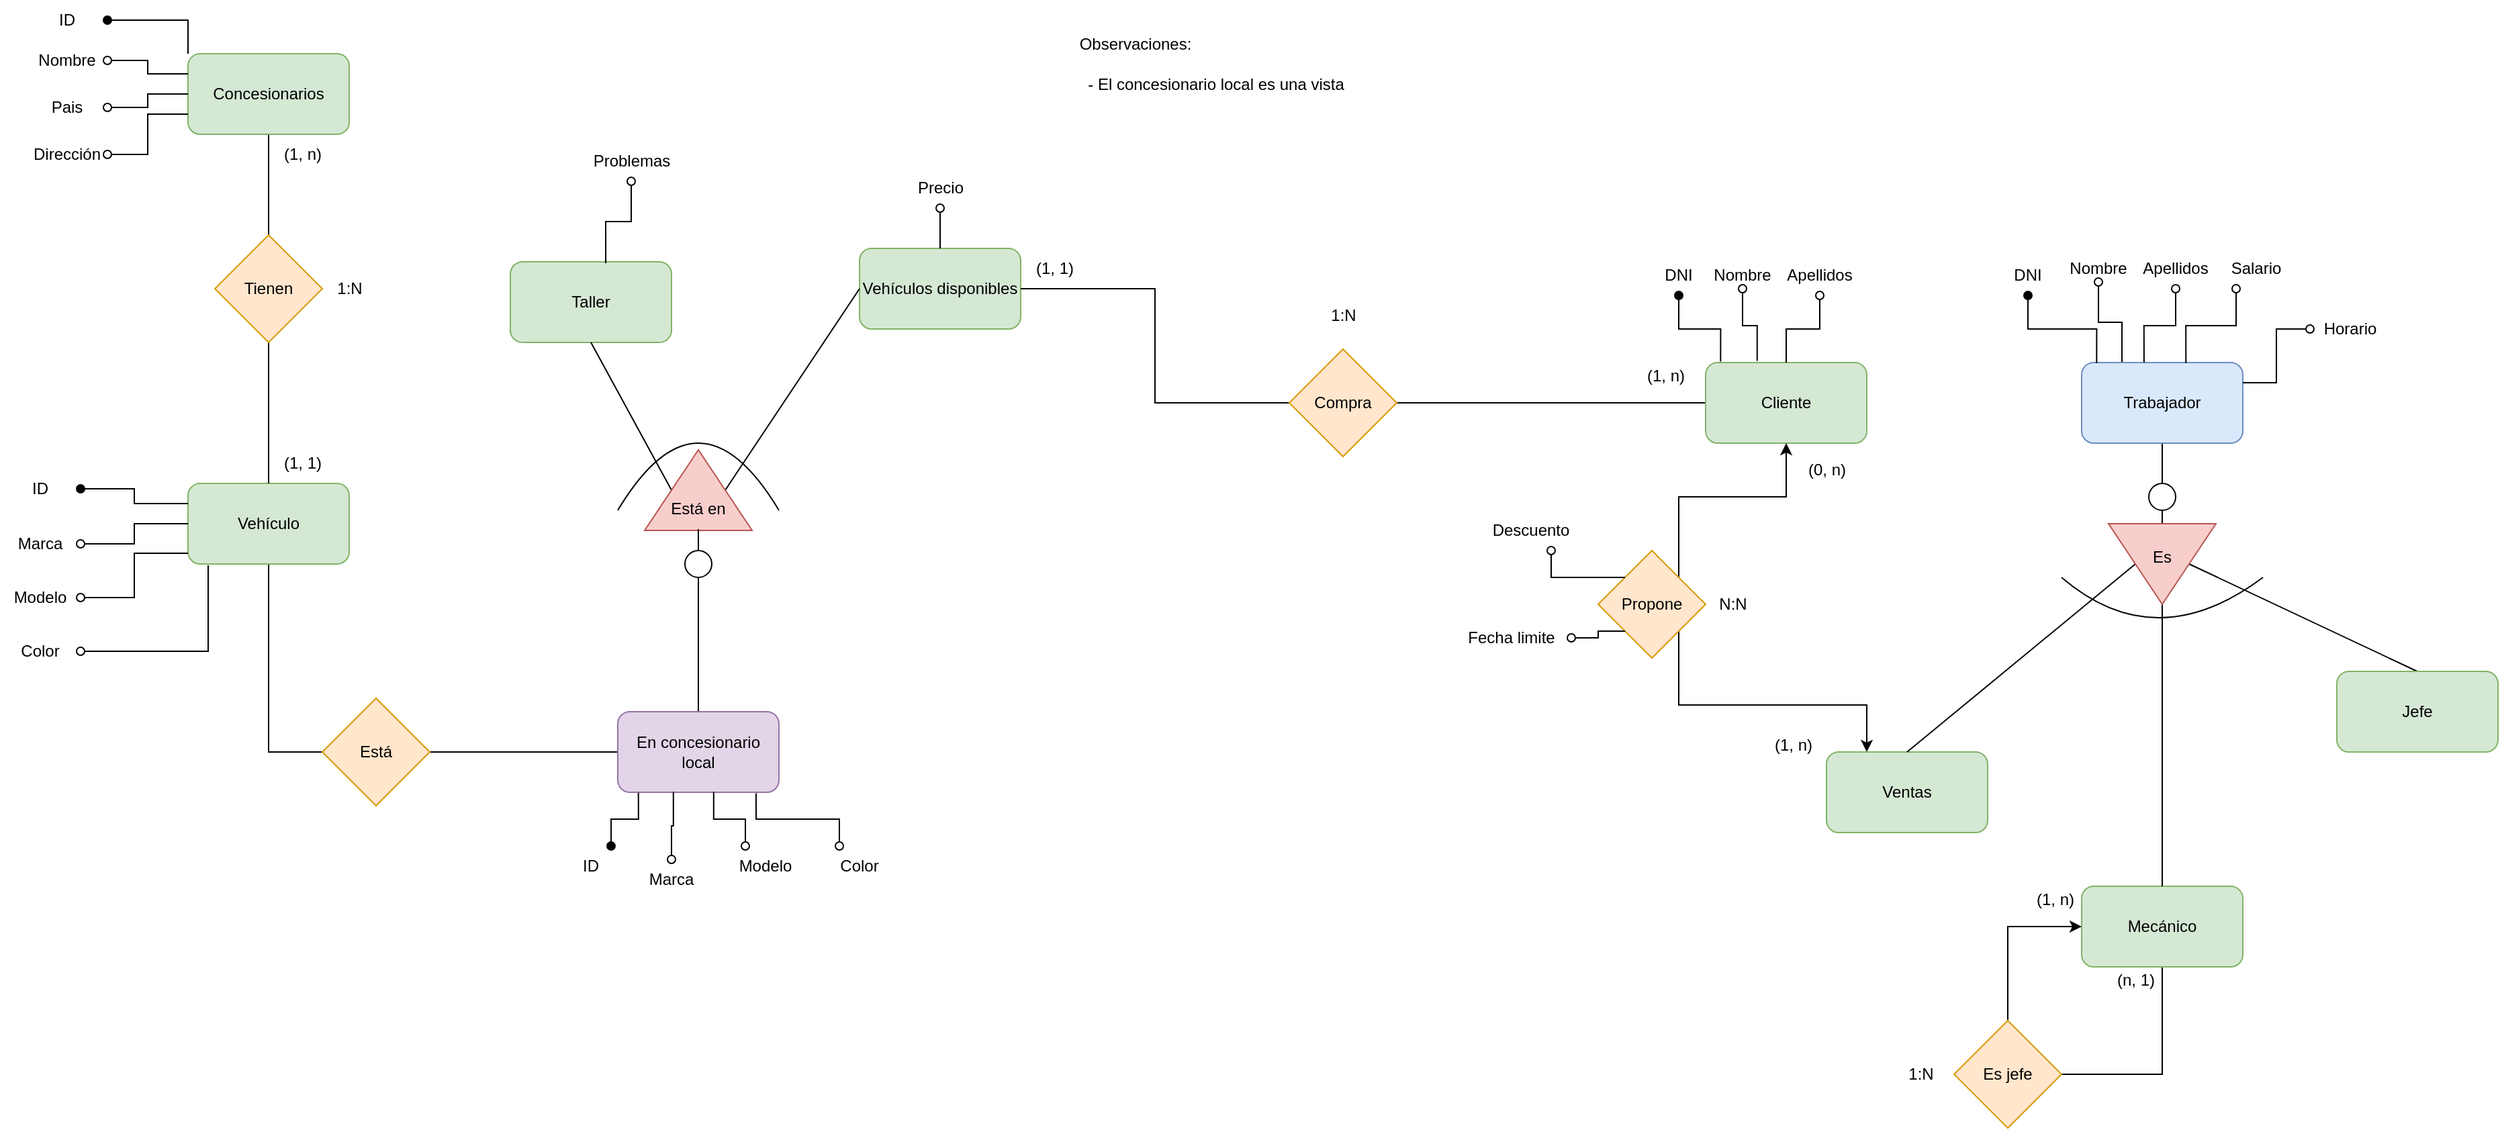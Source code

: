 <mxfile version="20.3.0" type="device"><diagram id="hLnak6ZwwOgkGRdoPoy_" name="Página-1"><mxGraphModel dx="2591" dy="865" grid="1" gridSize="10" guides="1" tooltips="1" connect="1" arrows="1" fold="1" page="1" pageScale="1" pageWidth="1169" pageHeight="827" math="0" shadow="0"><root><mxCell id="0"/><mxCell id="1" parent="0"/><mxCell id="U8GsvQvOxIr7lHY46ARd-21" style="edgeStyle=orthogonalEdgeStyle;rounded=0;orthogonalLoop=1;jettySize=auto;html=1;exitX=0.5;exitY=1;exitDx=0;exitDy=0;entryX=0;entryY=0.5;entryDx=0;entryDy=0;endArrow=none;endFill=0;" parent="1" source="rO-XqrXfBvrTiW6oHfmf-1" target="U8GsvQvOxIr7lHY46ARd-8" edge="1"><mxGeometry relative="1" as="geometry"><mxPoint x="-65" y="530" as="targetPoint"/></mxGeometry></mxCell><mxCell id="rO-XqrXfBvrTiW6oHfmf-1" value="Vehículo" style="rounded=1;whiteSpace=wrap;html=1;fillColor=#d5e8d4;strokeColor=#82b366;" parent="1" vertex="1"><mxGeometry x="-510" y="410" width="120" height="60" as="geometry"/></mxCell><mxCell id="PfVCDckc3Qzpiafmmgz--29" style="edgeStyle=orthogonalEdgeStyle;rounded=0;orthogonalLoop=1;jettySize=auto;html=1;entryX=0.5;entryY=0;entryDx=0;entryDy=0;endArrow=none;endFill=0;endSize=6;exitX=0.5;exitY=1;exitDx=0;exitDy=0;" parent="1" source="z1gUvMTUJtTu_qmkSqKE-81" target="z1gUvMTUJtTu_qmkSqKE-70" edge="1"><mxGeometry relative="1" as="geometry"><mxPoint x="-130" y="480" as="sourcePoint"/></mxGeometry></mxCell><mxCell id="rO-XqrXfBvrTiW6oHfmf-3" value="Taller" style="rounded=1;whiteSpace=wrap;html=1;fillColor=#d5e8d4;strokeColor=#82b366;" parent="1" vertex="1"><mxGeometry x="-270" y="245" width="120" height="60" as="geometry"/></mxCell><mxCell id="PfVCDckc3Qzpiafmmgz--27" style="edgeStyle=none;rounded=0;orthogonalLoop=1;jettySize=auto;html=1;exitX=0;exitY=0.5;exitDx=0;exitDy=0;entryX=1;entryY=0.5;entryDx=0;entryDy=0;endArrow=none;endFill=0;endSize=6;" parent="1" source="rO-XqrXfBvrTiW6oHfmf-4" target="PfVCDckc3Qzpiafmmgz--26" edge="1"><mxGeometry relative="1" as="geometry"/></mxCell><mxCell id="rO-XqrXfBvrTiW6oHfmf-4" value="Cliente" style="rounded=1;whiteSpace=wrap;html=1;fillColor=#d5e8d4;strokeColor=#82b366;" parent="1" vertex="1"><mxGeometry x="620" y="320" width="120" height="60" as="geometry"/></mxCell><mxCell id="z1gUvMTUJtTu_qmkSqKE-25" style="edgeStyle=orthogonalEdgeStyle;rounded=0;orthogonalLoop=1;jettySize=auto;html=1;exitX=0.25;exitY=0;exitDx=0;exitDy=0;entryX=1;entryY=1;entryDx=0;entryDy=0;startArrow=classic;startFill=1;endArrow=none;endFill=0;" parent="1" source="rO-XqrXfBvrTiW6oHfmf-6" target="z1gUvMTUJtTu_qmkSqKE-24" edge="1"><mxGeometry relative="1" as="geometry"/></mxCell><mxCell id="rO-XqrXfBvrTiW6oHfmf-6" value="Ventas" style="rounded=1;whiteSpace=wrap;html=1;fillColor=#d5e8d4;strokeColor=#82b366;" parent="1" vertex="1"><mxGeometry x="710" y="610" width="120" height="60" as="geometry"/></mxCell><mxCell id="U8GsvQvOxIr7lHY46ARd-4" style="edgeStyle=orthogonalEdgeStyle;rounded=0;orthogonalLoop=1;jettySize=auto;html=1;exitX=0.5;exitY=1;exitDx=0;exitDy=0;entryX=1;entryY=0.5;entryDx=0;entryDy=0;endArrow=none;endFill=0;" parent="1" source="rO-XqrXfBvrTiW6oHfmf-7" target="U8GsvQvOxIr7lHY46ARd-3" edge="1"><mxGeometry relative="1" as="geometry"/></mxCell><mxCell id="rO-XqrXfBvrTiW6oHfmf-7" value="Mecánico" style="rounded=1;whiteSpace=wrap;html=1;fillColor=#d5e8d4;strokeColor=#82b366;" parent="1" vertex="1"><mxGeometry x="900" y="710" width="120" height="60" as="geometry"/></mxCell><mxCell id="PfVCDckc3Qzpiafmmgz--10" style="edgeStyle=none;rounded=0;orthogonalLoop=1;jettySize=auto;html=1;exitX=0.5;exitY=1;exitDx=0;exitDy=0;entryX=0.5;entryY=0;entryDx=0;entryDy=0;endArrow=none;endFill=0;endSize=6;" parent="1" source="PfVCDckc3Qzpiafmmgz--1" target="PfVCDckc3Qzpiafmmgz--9" edge="1"><mxGeometry relative="1" as="geometry"/></mxCell><mxCell id="z1gUvMTUJtTu_qmkSqKE-5" style="edgeStyle=orthogonalEdgeStyle;rounded=0;orthogonalLoop=1;jettySize=auto;html=1;exitX=0.25;exitY=0;exitDx=0;exitDy=0;endArrow=oval;endFill=0;entryX=0.5;entryY=1;entryDx=0;entryDy=0;" parent="1" source="PfVCDckc3Qzpiafmmgz--1" target="z1gUvMTUJtTu_qmkSqKE-6" edge="1"><mxGeometry relative="1" as="geometry"><mxPoint x="910" y="260" as="targetPoint"/></mxGeometry></mxCell><mxCell id="PfVCDckc3Qzpiafmmgz--1" value="Trabajador" style="rounded=1;whiteSpace=wrap;html=1;fillColor=#dae8fc;strokeColor=#6c8ebf;" parent="1" vertex="1"><mxGeometry x="900" y="320" width="120" height="60" as="geometry"/></mxCell><mxCell id="PfVCDckc3Qzpiafmmgz--12" style="edgeStyle=none;rounded=0;orthogonalLoop=1;jettySize=auto;html=1;exitX=1;exitY=0.5;exitDx=0;exitDy=0;entryX=0.5;entryY=0;entryDx=0;entryDy=0;endArrow=none;endFill=0;endSize=6;" parent="1" source="PfVCDckc3Qzpiafmmgz--8" target="rO-XqrXfBvrTiW6oHfmf-7" edge="1"><mxGeometry relative="1" as="geometry"/></mxCell><mxCell id="PfVCDckc3Qzpiafmmgz--13" style="edgeStyle=none;rounded=0;orthogonalLoop=1;jettySize=auto;html=1;exitX=0.5;exitY=1;exitDx=0;exitDy=0;entryX=0.5;entryY=0;entryDx=0;entryDy=0;endArrow=none;endFill=0;endSize=6;" parent="1" source="PfVCDckc3Qzpiafmmgz--8" target="rO-XqrXfBvrTiW6oHfmf-6" edge="1"><mxGeometry relative="1" as="geometry"/></mxCell><mxCell id="PfVCDckc3Qzpiafmmgz--18" style="rounded=0;orthogonalLoop=1;jettySize=auto;html=1;exitX=0.5;exitY=0;exitDx=0;exitDy=0;entryX=0.5;entryY=0;entryDx=0;entryDy=0;endArrow=none;endFill=0;endSize=6;" parent="1" source="PfVCDckc3Qzpiafmmgz--8" target="PfVCDckc3Qzpiafmmgz--17" edge="1"><mxGeometry relative="1" as="geometry"/></mxCell><mxCell id="PfVCDckc3Qzpiafmmgz--11" style="edgeStyle=none;rounded=0;orthogonalLoop=1;jettySize=auto;html=1;exitX=0.5;exitY=1;exitDx=0;exitDy=0;entryX=0;entryY=0.5;entryDx=0;entryDy=0;endArrow=none;endFill=0;endSize=6;" parent="1" source="PfVCDckc3Qzpiafmmgz--9" target="PfVCDckc3Qzpiafmmgz--8" edge="1"><mxGeometry relative="1" as="geometry"/></mxCell><mxCell id="PfVCDckc3Qzpiafmmgz--9" value="" style="ellipse;whiteSpace=wrap;html=1;aspect=fixed;" parent="1" vertex="1"><mxGeometry x="950" y="410" width="20" height="20" as="geometry"/></mxCell><mxCell id="PfVCDckc3Qzpiafmmgz--16" value="" style="curved=1;endArrow=none;html=1;rounded=0;endSize=6;endFill=0;" parent="1" edge="1"><mxGeometry width="50" height="50" relative="1" as="geometry"><mxPoint x="885" y="480" as="sourcePoint"/><mxPoint x="1035" y="480" as="targetPoint"/><Array as="points"><mxPoint x="955" y="540"/></Array></mxGeometry></mxCell><mxCell id="PfVCDckc3Qzpiafmmgz--17" value="Jefe" style="rounded=1;whiteSpace=wrap;html=1;fillColor=#d5e8d4;strokeColor=#82b366;" parent="1" vertex="1"><mxGeometry x="1090" y="550" width="120" height="60" as="geometry"/></mxCell><mxCell id="PfVCDckc3Qzpiafmmgz--25" value="Vehículos disponibles" style="rounded=1;whiteSpace=wrap;html=1;fillColor=#d5e8d4;strokeColor=#82b366;" parent="1" vertex="1"><mxGeometry x="-10" y="235" width="120" height="60" as="geometry"/></mxCell><mxCell id="PfVCDckc3Qzpiafmmgz--28" style="edgeStyle=orthogonalEdgeStyle;rounded=0;orthogonalLoop=1;jettySize=auto;html=1;exitX=0;exitY=0.5;exitDx=0;exitDy=0;entryX=1;entryY=0.5;entryDx=0;entryDy=0;endArrow=none;endFill=0;endSize=6;" parent="1" source="PfVCDckc3Qzpiafmmgz--26" target="PfVCDckc3Qzpiafmmgz--25" edge="1"><mxGeometry relative="1" as="geometry"/></mxCell><mxCell id="PfVCDckc3Qzpiafmmgz--26" value="Compra" style="rhombus;whiteSpace=wrap;html=1;fillColor=#ffe6cc;strokeColor=#d79b00;" parent="1" vertex="1"><mxGeometry x="310" y="310" width="80" height="80" as="geometry"/></mxCell><mxCell id="PfVCDckc3Qzpiafmmgz--34" value="" style="group" parent="1" vertex="1" connectable="0"><mxGeometry x="920" y="440" width="80" height="60" as="geometry"/></mxCell><mxCell id="PfVCDckc3Qzpiafmmgz--37" style="edgeStyle=orthogonalEdgeStyle;rounded=0;orthogonalLoop=1;jettySize=auto;html=1;endArrow=none;endFill=0;endSize=6;entryX=0.5;entryY=0;entryDx=0;entryDy=0;exitX=0.5;exitY=1;exitDx=0;exitDy=0;" parent="1" source="PfVCDckc3Qzpiafmmgz--35" target="U8GsvQvOxIr7lHY46ARd-17" edge="1"><mxGeometry relative="1" as="geometry"><mxPoint x="-200" y="430" as="targetPoint"/></mxGeometry></mxCell><mxCell id="PfVCDckc3Qzpiafmmgz--35" value="Concesionarios" style="rounded=1;whiteSpace=wrap;html=1;fillColor=#d5e8d4;strokeColor=#82b366;" parent="1" vertex="1"><mxGeometry x="-510" y="90" width="120" height="60" as="geometry"/></mxCell><mxCell id="U8GsvQvOxIr7lHY46ARd-5" style="edgeStyle=orthogonalEdgeStyle;rounded=0;orthogonalLoop=1;jettySize=auto;html=1;exitX=0.5;exitY=0;exitDx=0;exitDy=0;entryX=0;entryY=0.5;entryDx=0;entryDy=0;endArrow=classic;endFill=1;startArrow=none;startFill=0;" parent="1" source="U8GsvQvOxIr7lHY46ARd-3" target="rO-XqrXfBvrTiW6oHfmf-7" edge="1"><mxGeometry relative="1" as="geometry"/></mxCell><mxCell id="U8GsvQvOxIr7lHY46ARd-3" value="Es jefe" style="rhombus;whiteSpace=wrap;html=1;fillColor=#ffe6cc;strokeColor=#d79b00;" parent="1" vertex="1"><mxGeometry x="805" y="810" width="80" height="80" as="geometry"/></mxCell><mxCell id="z1gUvMTUJtTu_qmkSqKE-71" style="edgeStyle=orthogonalEdgeStyle;rounded=0;orthogonalLoop=1;jettySize=auto;html=1;exitX=1;exitY=0.5;exitDx=0;exitDy=0;entryX=0;entryY=0.5;entryDx=0;entryDy=0;startArrow=none;startFill=0;endArrow=none;endFill=0;" parent="1" source="U8GsvQvOxIr7lHY46ARd-8" target="z1gUvMTUJtTu_qmkSqKE-70" edge="1"><mxGeometry relative="1" as="geometry"/></mxCell><mxCell id="U8GsvQvOxIr7lHY46ARd-8" value="Está" style="rhombus;whiteSpace=wrap;html=1;fillColor=#ffe6cc;strokeColor=#d79b00;" parent="1" vertex="1"><mxGeometry x="-410" y="570" width="80" height="80" as="geometry"/></mxCell><mxCell id="U8GsvQvOxIr7lHY46ARd-27" style="edgeStyle=none;rounded=0;orthogonalLoop=1;jettySize=auto;html=1;exitX=0.5;exitY=1;exitDx=0;exitDy=0;entryX=0.5;entryY=0;entryDx=0;entryDy=0;endArrow=none;endFill=0;" parent="1" source="U8GsvQvOxIr7lHY46ARd-17" target="rO-XqrXfBvrTiW6oHfmf-1" edge="1"><mxGeometry relative="1" as="geometry"/></mxCell><mxCell id="U8GsvQvOxIr7lHY46ARd-17" value="Tienen" style="rhombus;whiteSpace=wrap;html=1;fillColor=#ffe6cc;strokeColor=#d79b00;" parent="1" vertex="1"><mxGeometry x="-490" y="225" width="80" height="80" as="geometry"/></mxCell><mxCell id="U8GsvQvOxIr7lHY46ARd-23" style="rounded=0;orthogonalLoop=1;jettySize=auto;html=1;exitX=0.5;exitY=0;exitDx=0;exitDy=0;entryX=0.5;entryY=1;entryDx=0;entryDy=0;endArrow=none;endFill=0;" parent="1" source="z1gUvMTUJtTu_qmkSqKE-78" target="rO-XqrXfBvrTiW6oHfmf-3" edge="1"><mxGeometry relative="1" as="geometry"><mxPoint x="-190" y="400" as="sourcePoint"/></mxGeometry></mxCell><mxCell id="z1gUvMTUJtTu_qmkSqKE-75" style="rounded=0;orthogonalLoop=1;jettySize=auto;html=1;entryX=0;entryY=0.5;entryDx=0;entryDy=0;startArrow=none;startFill=0;endArrow=none;endFill=0;exitX=0.5;exitY=1;exitDx=0;exitDy=0;" parent="1" source="z1gUvMTUJtTu_qmkSqKE-78" target="PfVCDckc3Qzpiafmmgz--25" edge="1"><mxGeometry relative="1" as="geometry"><mxPoint y="340" as="sourcePoint"/></mxGeometry></mxCell><mxCell id="z1gUvMTUJtTu_qmkSqKE-1" value="" style="group" parent="1" vertex="1" connectable="0"><mxGeometry x="920" y="440" width="80" height="60" as="geometry"/></mxCell><mxCell id="z1gUvMTUJtTu_qmkSqKE-2" value="" style="group" parent="z1gUvMTUJtTu_qmkSqKE-1" vertex="1" connectable="0"><mxGeometry y="-3.553e-15" width="80" height="60" as="geometry"/></mxCell><mxCell id="PfVCDckc3Qzpiafmmgz--8" value="" style="triangle;whiteSpace=wrap;html=1;rotation=90;fillColor=#f8cecc;strokeColor=#b85450;" parent="z1gUvMTUJtTu_qmkSqKE-2" vertex="1"><mxGeometry x="10" y="-10.0" width="60" height="80" as="geometry"/></mxCell><mxCell id="PfVCDckc3Qzpiafmmgz--33" value="Es" style="text;html=1;strokeColor=none;fillColor=none;align=center;verticalAlign=middle;whiteSpace=wrap;rounded=0;container=0;" parent="z1gUvMTUJtTu_qmkSqKE-2" vertex="1" collapsed="1"><mxGeometry x="15" y="10.0" width="50" height="30" as="geometry"><mxRectangle x="10" y="10" width="60" height="30" as="alternateBounds"/></mxGeometry></mxCell><mxCell id="z1gUvMTUJtTu_qmkSqKE-6" value="Nombre" style="text;html=1;strokeColor=none;fillColor=none;align=center;verticalAlign=middle;whiteSpace=wrap;rounded=0;" parent="1" vertex="1"><mxGeometry x="885" y="240" width="55" height="20" as="geometry"/></mxCell><mxCell id="z1gUvMTUJtTu_qmkSqKE-12" style="edgeStyle=orthogonalEdgeStyle;rounded=0;orthogonalLoop=1;jettySize=auto;html=1;exitX=0.5;exitY=1;exitDx=0;exitDy=0;entryX=0.387;entryY=-0.002;entryDx=0;entryDy=0;entryPerimeter=0;startArrow=oval;startFill=0;endArrow=none;endFill=0;" parent="1" source="z1gUvMTUJtTu_qmkSqKE-8" target="PfVCDckc3Qzpiafmmgz--1" edge="1"><mxGeometry relative="1" as="geometry"/></mxCell><mxCell id="z1gUvMTUJtTu_qmkSqKE-8" value="Apellidos" style="text;html=1;strokeColor=none;fillColor=none;align=center;verticalAlign=middle;whiteSpace=wrap;rounded=0;" parent="1" vertex="1"><mxGeometry x="940" y="235" width="60" height="30" as="geometry"/></mxCell><mxCell id="z1gUvMTUJtTu_qmkSqKE-11" style="edgeStyle=orthogonalEdgeStyle;rounded=0;orthogonalLoop=1;jettySize=auto;html=1;exitX=0.5;exitY=1;exitDx=0;exitDy=0;entryX=0.093;entryY=0.006;entryDx=0;entryDy=0;endArrow=none;endFill=0;startArrow=oval;startFill=1;entryPerimeter=0;" parent="1" source="z1gUvMTUJtTu_qmkSqKE-10" target="PfVCDckc3Qzpiafmmgz--1" edge="1"><mxGeometry relative="1" as="geometry"/></mxCell><mxCell id="z1gUvMTUJtTu_qmkSqKE-10" value="DNI" style="text;html=1;strokeColor=none;fillColor=none;align=center;verticalAlign=middle;whiteSpace=wrap;rounded=0;" parent="1" vertex="1"><mxGeometry x="830" y="240" width="60" height="30" as="geometry"/></mxCell><mxCell id="z1gUvMTUJtTu_qmkSqKE-14" style="edgeStyle=orthogonalEdgeStyle;rounded=0;orthogonalLoop=1;jettySize=auto;html=1;exitX=0.25;exitY=1;exitDx=0;exitDy=0;entryX=0.647;entryY=0.007;entryDx=0;entryDy=0;entryPerimeter=0;startArrow=oval;startFill=0;endArrow=none;endFill=0;" parent="1" source="z1gUvMTUJtTu_qmkSqKE-13" target="PfVCDckc3Qzpiafmmgz--1" edge="1"><mxGeometry relative="1" as="geometry"/></mxCell><mxCell id="z1gUvMTUJtTu_qmkSqKE-13" value="Salario" style="text;html=1;strokeColor=none;fillColor=none;align=center;verticalAlign=middle;whiteSpace=wrap;rounded=0;" parent="1" vertex="1"><mxGeometry x="1000" y="235" width="60" height="30" as="geometry"/></mxCell><mxCell id="z1gUvMTUJtTu_qmkSqKE-16" style="edgeStyle=orthogonalEdgeStyle;rounded=0;orthogonalLoop=1;jettySize=auto;html=1;exitX=0;exitY=0.5;exitDx=0;exitDy=0;entryX=1;entryY=0.25;entryDx=0;entryDy=0;startArrow=oval;startFill=0;endArrow=none;endFill=0;" parent="1" source="z1gUvMTUJtTu_qmkSqKE-15" target="PfVCDckc3Qzpiafmmgz--1" edge="1"><mxGeometry relative="1" as="geometry"/></mxCell><mxCell id="z1gUvMTUJtTu_qmkSqKE-15" value="Horario" style="text;html=1;strokeColor=none;fillColor=none;align=center;verticalAlign=middle;whiteSpace=wrap;rounded=0;" parent="1" vertex="1"><mxGeometry x="1070" y="280" width="60" height="30" as="geometry"/></mxCell><mxCell id="z1gUvMTUJtTu_qmkSqKE-18" style="edgeStyle=orthogonalEdgeStyle;rounded=0;orthogonalLoop=1;jettySize=auto;html=1;exitX=0.5;exitY=1;exitDx=0;exitDy=0;entryX=0.093;entryY=-0.013;entryDx=0;entryDy=0;entryPerimeter=0;startArrow=oval;startFill=1;endArrow=none;endFill=0;" parent="1" source="z1gUvMTUJtTu_qmkSqKE-17" target="rO-XqrXfBvrTiW6oHfmf-4" edge="1"><mxGeometry relative="1" as="geometry"/></mxCell><mxCell id="z1gUvMTUJtTu_qmkSqKE-17" value="DNI" style="text;html=1;strokeColor=none;fillColor=none;align=center;verticalAlign=middle;whiteSpace=wrap;rounded=0;" parent="1" vertex="1"><mxGeometry x="570" y="240" width="60" height="30" as="geometry"/></mxCell><mxCell id="z1gUvMTUJtTu_qmkSqKE-21" style="edgeStyle=orthogonalEdgeStyle;rounded=0;orthogonalLoop=1;jettySize=auto;html=1;exitX=0.5;exitY=1;exitDx=0;exitDy=0;entryX=0.32;entryY=-0.02;entryDx=0;entryDy=0;entryPerimeter=0;startArrow=oval;startFill=0;endArrow=none;endFill=0;" parent="1" source="z1gUvMTUJtTu_qmkSqKE-19" target="rO-XqrXfBvrTiW6oHfmf-4" edge="1"><mxGeometry relative="1" as="geometry"/></mxCell><mxCell id="z1gUvMTUJtTu_qmkSqKE-19" value="Nombre" style="text;html=1;strokeColor=none;fillColor=none;align=center;verticalAlign=middle;whiteSpace=wrap;rounded=0;" parent="1" vertex="1"><mxGeometry x="620" y="245" width="55" height="20" as="geometry"/></mxCell><mxCell id="z1gUvMTUJtTu_qmkSqKE-22" style="edgeStyle=orthogonalEdgeStyle;rounded=0;orthogonalLoop=1;jettySize=auto;html=1;exitX=0.5;exitY=1;exitDx=0;exitDy=0;entryX=0.5;entryY=0;entryDx=0;entryDy=0;startArrow=oval;startFill=0;endArrow=none;endFill=0;" parent="1" source="z1gUvMTUJtTu_qmkSqKE-20" target="rO-XqrXfBvrTiW6oHfmf-4" edge="1"><mxGeometry relative="1" as="geometry"/></mxCell><mxCell id="z1gUvMTUJtTu_qmkSqKE-20" value="Apellidos" style="text;html=1;strokeColor=none;fillColor=none;align=center;verticalAlign=middle;whiteSpace=wrap;rounded=0;" parent="1" vertex="1"><mxGeometry x="675" y="240" width="60" height="30" as="geometry"/></mxCell><mxCell id="z1gUvMTUJtTu_qmkSqKE-26" style="edgeStyle=orthogonalEdgeStyle;rounded=0;orthogonalLoop=1;jettySize=auto;html=1;exitX=1;exitY=0;exitDx=0;exitDy=0;entryX=0.5;entryY=1;entryDx=0;entryDy=0;startArrow=none;startFill=0;endArrow=classic;endFill=1;" parent="1" source="z1gUvMTUJtTu_qmkSqKE-24" target="rO-XqrXfBvrTiW6oHfmf-4" edge="1"><mxGeometry relative="1" as="geometry"/></mxCell><mxCell id="z1gUvMTUJtTu_qmkSqKE-24" value="Propone" style="rhombus;whiteSpace=wrap;html=1;fillColor=#ffe6cc;strokeColor=#d79b00;" parent="1" vertex="1"><mxGeometry x="540" y="460" width="80" height="80" as="geometry"/></mxCell><mxCell id="z1gUvMTUJtTu_qmkSqKE-32" style="edgeStyle=orthogonalEdgeStyle;rounded=0;orthogonalLoop=1;jettySize=auto;html=1;exitX=1;exitY=0.5;exitDx=0;exitDy=0;entryX=0;entryY=0;entryDx=0;entryDy=0;startArrow=oval;startFill=1;endArrow=none;endFill=0;" parent="1" source="z1gUvMTUJtTu_qmkSqKE-27" target="PfVCDckc3Qzpiafmmgz--35" edge="1"><mxGeometry relative="1" as="geometry"/></mxCell><mxCell id="z1gUvMTUJtTu_qmkSqKE-27" value="ID" style="text;html=1;strokeColor=none;fillColor=none;align=center;verticalAlign=middle;whiteSpace=wrap;rounded=0;" parent="1" vertex="1"><mxGeometry x="-630" y="50" width="60" height="30" as="geometry"/></mxCell><mxCell id="z1gUvMTUJtTu_qmkSqKE-33" style="edgeStyle=orthogonalEdgeStyle;rounded=0;orthogonalLoop=1;jettySize=auto;html=1;exitX=1;exitY=0.5;exitDx=0;exitDy=0;entryX=0;entryY=0.25;entryDx=0;entryDy=0;startArrow=oval;startFill=0;endArrow=none;endFill=0;" parent="1" source="z1gUvMTUJtTu_qmkSqKE-28" target="PfVCDckc3Qzpiafmmgz--35" edge="1"><mxGeometry relative="1" as="geometry"/></mxCell><mxCell id="z1gUvMTUJtTu_qmkSqKE-28" value="Nombre" style="text;html=1;strokeColor=none;fillColor=none;align=center;verticalAlign=middle;whiteSpace=wrap;rounded=0;" parent="1" vertex="1"><mxGeometry x="-630" y="80" width="60" height="30" as="geometry"/></mxCell><mxCell id="z1gUvMTUJtTu_qmkSqKE-34" style="edgeStyle=orthogonalEdgeStyle;rounded=0;orthogonalLoop=1;jettySize=auto;html=1;exitX=1;exitY=0.5;exitDx=0;exitDy=0;entryX=0;entryY=0.5;entryDx=0;entryDy=0;startArrow=oval;startFill=0;endArrow=none;endFill=0;" parent="1" source="z1gUvMTUJtTu_qmkSqKE-29" target="PfVCDckc3Qzpiafmmgz--35" edge="1"><mxGeometry relative="1" as="geometry"/></mxCell><mxCell id="z1gUvMTUJtTu_qmkSqKE-29" value="Pais" style="text;html=1;strokeColor=none;fillColor=none;align=center;verticalAlign=middle;whiteSpace=wrap;rounded=0;" parent="1" vertex="1"><mxGeometry x="-630" y="115" width="60" height="30" as="geometry"/></mxCell><mxCell id="z1gUvMTUJtTu_qmkSqKE-35" style="edgeStyle=orthogonalEdgeStyle;rounded=0;orthogonalLoop=1;jettySize=auto;html=1;exitX=1;exitY=0.5;exitDx=0;exitDy=0;entryX=0;entryY=0.75;entryDx=0;entryDy=0;startArrow=oval;startFill=0;endArrow=none;endFill=0;" parent="1" source="z1gUvMTUJtTu_qmkSqKE-31" target="PfVCDckc3Qzpiafmmgz--35" edge="1"><mxGeometry relative="1" as="geometry"/></mxCell><mxCell id="z1gUvMTUJtTu_qmkSqKE-31" value="Dirección" style="text;html=1;strokeColor=none;fillColor=none;align=center;verticalAlign=middle;whiteSpace=wrap;rounded=0;" parent="1" vertex="1"><mxGeometry x="-630" y="150" width="60" height="30" as="geometry"/></mxCell><mxCell id="z1gUvMTUJtTu_qmkSqKE-84" style="edgeStyle=orthogonalEdgeStyle;rounded=0;orthogonalLoop=1;jettySize=auto;html=1;entryX=0;entryY=0.25;entryDx=0;entryDy=0;startArrow=oval;startFill=1;endArrow=none;endFill=0;exitX=1;exitY=0.5;exitDx=0;exitDy=0;" parent="1" source="z1gUvMTUJtTu_qmkSqKE-42" target="rO-XqrXfBvrTiW6oHfmf-1" edge="1"><mxGeometry relative="1" as="geometry"><mxPoint x="-590" y="414" as="sourcePoint"/></mxGeometry></mxCell><mxCell id="z1gUvMTUJtTu_qmkSqKE-42" value="ID" style="text;html=1;strokeColor=none;fillColor=none;align=center;verticalAlign=middle;whiteSpace=wrap;rounded=0;" parent="1" vertex="1"><mxGeometry x="-650" y="399" width="60" height="30" as="geometry"/></mxCell><mxCell id="z1gUvMTUJtTu_qmkSqKE-85" style="edgeStyle=orthogonalEdgeStyle;rounded=0;orthogonalLoop=1;jettySize=auto;html=1;exitX=1;exitY=0.5;exitDx=0;exitDy=0;entryX=0;entryY=0.5;entryDx=0;entryDy=0;startArrow=oval;startFill=0;endArrow=none;endFill=0;" parent="1" source="z1gUvMTUJtTu_qmkSqKE-43" target="rO-XqrXfBvrTiW6oHfmf-1" edge="1"><mxGeometry relative="1" as="geometry"/></mxCell><mxCell id="z1gUvMTUJtTu_qmkSqKE-43" value="Marca" style="text;html=1;strokeColor=none;fillColor=none;align=center;verticalAlign=middle;whiteSpace=wrap;rounded=0;" parent="1" vertex="1"><mxGeometry x="-650" y="440" width="60" height="30" as="geometry"/></mxCell><mxCell id="z1gUvMTUJtTu_qmkSqKE-86" style="edgeStyle=orthogonalEdgeStyle;rounded=0;orthogonalLoop=1;jettySize=auto;html=1;exitX=1;exitY=0.5;exitDx=0;exitDy=0;entryX=0;entryY=0.867;entryDx=0;entryDy=0;entryPerimeter=0;startArrow=oval;startFill=0;endArrow=none;endFill=0;" parent="1" source="z1gUvMTUJtTu_qmkSqKE-44" target="rO-XqrXfBvrTiW6oHfmf-1" edge="1"><mxGeometry relative="1" as="geometry"/></mxCell><mxCell id="z1gUvMTUJtTu_qmkSqKE-44" value="Modelo" style="text;html=1;strokeColor=none;fillColor=none;align=center;verticalAlign=middle;whiteSpace=wrap;rounded=0;" parent="1" vertex="1"><mxGeometry x="-650" y="480" width="60" height="30" as="geometry"/></mxCell><mxCell id="z1gUvMTUJtTu_qmkSqKE-87" style="edgeStyle=orthogonalEdgeStyle;rounded=0;orthogonalLoop=1;jettySize=auto;html=1;exitX=1;exitY=0.5;exitDx=0;exitDy=0;entryX=0.125;entryY=1.017;entryDx=0;entryDy=0;entryPerimeter=0;startArrow=oval;startFill=0;endArrow=none;endFill=0;" parent="1" source="z1gUvMTUJtTu_qmkSqKE-45" target="rO-XqrXfBvrTiW6oHfmf-1" edge="1"><mxGeometry relative="1" as="geometry"/></mxCell><mxCell id="z1gUvMTUJtTu_qmkSqKE-45" value="Color" style="text;html=1;strokeColor=none;fillColor=none;align=center;verticalAlign=middle;whiteSpace=wrap;rounded=0;" parent="1" vertex="1"><mxGeometry x="-650" y="520" width="60" height="30" as="geometry"/></mxCell><mxCell id="z1gUvMTUJtTu_qmkSqKE-63" value="1:N" style="text;html=1;align=center;verticalAlign=middle;resizable=0;points=[];autosize=1;strokeColor=none;fillColor=none;" parent="1" vertex="1"><mxGeometry x="760" y="835" width="40" height="30" as="geometry"/></mxCell><mxCell id="z1gUvMTUJtTu_qmkSqKE-64" value="(1, n)" style="text;html=1;align=center;verticalAlign=middle;resizable=0;points=[];autosize=1;strokeColor=none;fillColor=none;" parent="1" vertex="1"><mxGeometry x="855" y="705" width="50" height="30" as="geometry"/></mxCell><mxCell id="z1gUvMTUJtTu_qmkSqKE-65" value="(n, 1)" style="text;html=1;align=center;verticalAlign=middle;resizable=0;points=[];autosize=1;strokeColor=none;fillColor=none;" parent="1" vertex="1"><mxGeometry x="915" y="765" width="50" height="30" as="geometry"/></mxCell><mxCell id="z1gUvMTUJtTu_qmkSqKE-66" value="(1, n)" style="text;html=1;align=center;verticalAlign=middle;resizable=0;points=[];autosize=1;strokeColor=none;fillColor=none;" parent="1" vertex="1"><mxGeometry x="660" y="590" width="50" height="30" as="geometry"/></mxCell><mxCell id="z1gUvMTUJtTu_qmkSqKE-68" value="(0, n)" style="text;html=1;align=center;verticalAlign=middle;resizable=0;points=[];autosize=1;strokeColor=none;fillColor=none;" parent="1" vertex="1"><mxGeometry x="685" y="385" width="50" height="30" as="geometry"/></mxCell><mxCell id="z1gUvMTUJtTu_qmkSqKE-70" value="En concesionario&lt;br&gt;local" style="rounded=1;whiteSpace=wrap;html=1;fillColor=#e1d5e7;strokeColor=#9673a6;" parent="1" vertex="1"><mxGeometry x="-190" y="580" width="120" height="60" as="geometry"/></mxCell><mxCell id="z1gUvMTUJtTu_qmkSqKE-80" value="" style="group" parent="1" vertex="1" connectable="0"><mxGeometry x="-170" y="385" width="80" height="60" as="geometry"/></mxCell><mxCell id="z1gUvMTUJtTu_qmkSqKE-78" value="" style="triangle;whiteSpace=wrap;html=1;rotation=-90;fillColor=#f8cecc;strokeColor=#b85450;" parent="z1gUvMTUJtTu_qmkSqKE-80" vertex="1"><mxGeometry x="10" y="-10" width="60" height="80" as="geometry"/></mxCell><mxCell id="z1gUvMTUJtTu_qmkSqKE-79" value="Está en" style="text;html=1;strokeColor=none;fillColor=none;align=center;verticalAlign=middle;whiteSpace=wrap;rounded=0;" parent="z1gUvMTUJtTu_qmkSqKE-80" vertex="1"><mxGeometry x="10" y="29" width="60" height="30" as="geometry"/></mxCell><mxCell id="z1gUvMTUJtTu_qmkSqKE-82" style="edgeStyle=orthogonalEdgeStyle;rounded=0;orthogonalLoop=1;jettySize=auto;html=1;exitX=0.5;exitY=0;exitDx=0;exitDy=0;entryX=0.5;entryY=1;entryDx=0;entryDy=0;startArrow=none;startFill=0;endArrow=none;endFill=0;" parent="1" source="z1gUvMTUJtTu_qmkSqKE-81" target="z1gUvMTUJtTu_qmkSqKE-79" edge="1"><mxGeometry relative="1" as="geometry"/></mxCell><mxCell id="z1gUvMTUJtTu_qmkSqKE-81" value="" style="ellipse;whiteSpace=wrap;html=1;aspect=fixed;" parent="1" vertex="1"><mxGeometry x="-140" y="460" width="20" height="20" as="geometry"/></mxCell><mxCell id="z1gUvMTUJtTu_qmkSqKE-83" value="" style="curved=1;endArrow=none;html=1;rounded=0;endFill=0;" parent="1" edge="1"><mxGeometry width="50" height="50" relative="1" as="geometry"><mxPoint x="-190" y="430" as="sourcePoint"/><mxPoint x="-70" y="430" as="targetPoint"/><Array as="points"><mxPoint x="-130" y="330"/></Array></mxGeometry></mxCell><mxCell id="z1gUvMTUJtTu_qmkSqKE-94" style="edgeStyle=orthogonalEdgeStyle;rounded=0;orthogonalLoop=1;jettySize=auto;html=1;exitX=0.75;exitY=0;exitDx=0;exitDy=0;entryX=0.128;entryY=1.007;entryDx=0;entryDy=0;entryPerimeter=0;startArrow=oval;startFill=1;endArrow=none;endFill=0;" parent="1" source="z1gUvMTUJtTu_qmkSqKE-90" target="z1gUvMTUJtTu_qmkSqKE-70" edge="1"><mxGeometry relative="1" as="geometry"/></mxCell><mxCell id="z1gUvMTUJtTu_qmkSqKE-90" value="ID" style="text;html=1;strokeColor=none;fillColor=none;align=center;verticalAlign=middle;whiteSpace=wrap;rounded=0;" parent="1" vertex="1"><mxGeometry x="-240" y="680" width="60" height="30" as="geometry"/></mxCell><mxCell id="z1gUvMTUJtTu_qmkSqKE-95" style="edgeStyle=orthogonalEdgeStyle;rounded=0;orthogonalLoop=1;jettySize=auto;html=1;exitX=0.5;exitY=0;exitDx=0;exitDy=0;entryX=0.345;entryY=0.993;entryDx=0;entryDy=0;entryPerimeter=0;startArrow=oval;startFill=0;endArrow=none;endFill=0;" parent="1" source="z1gUvMTUJtTu_qmkSqKE-91" target="z1gUvMTUJtTu_qmkSqKE-70" edge="1"><mxGeometry relative="1" as="geometry"/></mxCell><mxCell id="z1gUvMTUJtTu_qmkSqKE-91" value="Marca" style="text;html=1;strokeColor=none;fillColor=none;align=center;verticalAlign=middle;whiteSpace=wrap;rounded=0;" parent="1" vertex="1"><mxGeometry x="-180" y="690" width="60" height="30" as="geometry"/></mxCell><mxCell id="z1gUvMTUJtTu_qmkSqKE-96" style="edgeStyle=orthogonalEdgeStyle;rounded=0;orthogonalLoop=1;jettySize=auto;html=1;exitX=0.25;exitY=0;exitDx=0;exitDy=0;entryX=0.595;entryY=0.993;entryDx=0;entryDy=0;entryPerimeter=0;startArrow=oval;startFill=0;endArrow=none;endFill=0;" parent="1" source="z1gUvMTUJtTu_qmkSqKE-92" target="z1gUvMTUJtTu_qmkSqKE-70" edge="1"><mxGeometry relative="1" as="geometry"/></mxCell><mxCell id="z1gUvMTUJtTu_qmkSqKE-92" value="Modelo" style="text;html=1;strokeColor=none;fillColor=none;align=center;verticalAlign=middle;whiteSpace=wrap;rounded=0;" parent="1" vertex="1"><mxGeometry x="-110" y="680" width="60" height="30" as="geometry"/></mxCell><mxCell id="z1gUvMTUJtTu_qmkSqKE-97" style="edgeStyle=orthogonalEdgeStyle;rounded=0;orthogonalLoop=1;jettySize=auto;html=1;exitX=0.25;exitY=0;exitDx=0;exitDy=0;entryX=0.858;entryY=1.013;entryDx=0;entryDy=0;entryPerimeter=0;startArrow=oval;startFill=0;endArrow=none;endFill=0;" parent="1" source="z1gUvMTUJtTu_qmkSqKE-93" target="z1gUvMTUJtTu_qmkSqKE-70" edge="1"><mxGeometry relative="1" as="geometry"/></mxCell><mxCell id="z1gUvMTUJtTu_qmkSqKE-93" value="Color" style="text;html=1;strokeColor=none;fillColor=none;align=center;verticalAlign=middle;whiteSpace=wrap;rounded=0;" parent="1" vertex="1"><mxGeometry x="-40" y="680" width="60" height="30" as="geometry"/></mxCell><mxCell id="z1gUvMTUJtTu_qmkSqKE-100" style="edgeStyle=orthogonalEdgeStyle;rounded=0;orthogonalLoop=1;jettySize=auto;html=1;entryX=0.592;entryY=0.017;entryDx=0;entryDy=0;entryPerimeter=0;startArrow=oval;startFill=0;endArrow=none;endFill=0;" parent="1" source="z1gUvMTUJtTu_qmkSqKE-99" target="rO-XqrXfBvrTiW6oHfmf-3" edge="1"><mxGeometry relative="1" as="geometry"/></mxCell><mxCell id="z1gUvMTUJtTu_qmkSqKE-99" value="Problemas" style="text;html=1;align=center;verticalAlign=middle;resizable=0;points=[];autosize=1;strokeColor=none;fillColor=none;" parent="1" vertex="1"><mxGeometry x="-220" y="155" width="80" height="30" as="geometry"/></mxCell><mxCell id="z1gUvMTUJtTu_qmkSqKE-103" value="(1, n)" style="text;html=1;align=center;verticalAlign=middle;resizable=0;points=[];autosize=1;strokeColor=none;fillColor=none;" parent="1" vertex="1"><mxGeometry x="565" y="315" width="50" height="30" as="geometry"/></mxCell><mxCell id="z1gUvMTUJtTu_qmkSqKE-104" value="(1, 1)" style="text;html=1;align=center;verticalAlign=middle;resizable=0;points=[];autosize=1;strokeColor=none;fillColor=none;" parent="1" vertex="1"><mxGeometry x="110" y="235" width="50" height="30" as="geometry"/></mxCell><mxCell id="z1gUvMTUJtTu_qmkSqKE-105" value="1:N" style="text;html=1;align=center;verticalAlign=middle;resizable=0;points=[];autosize=1;strokeColor=none;fillColor=none;" parent="1" vertex="1"><mxGeometry x="330" y="270" width="40" height="30" as="geometry"/></mxCell><mxCell id="z1gUvMTUJtTu_qmkSqKE-106" value="N:N" style="text;html=1;align=center;verticalAlign=middle;resizable=0;points=[];autosize=1;strokeColor=none;fillColor=none;" parent="1" vertex="1"><mxGeometry x="620" y="485" width="40" height="30" as="geometry"/></mxCell><mxCell id="z1gUvMTUJtTu_qmkSqKE-108" style="edgeStyle=orthogonalEdgeStyle;rounded=0;orthogonalLoop=1;jettySize=auto;html=1;entryX=0;entryY=0;entryDx=0;entryDy=0;startArrow=oval;startFill=0;endArrow=none;endFill=0;exitX=0.75;exitY=1;exitDx=0;exitDy=0;" parent="1" source="z1gUvMTUJtTu_qmkSqKE-107" target="z1gUvMTUJtTu_qmkSqKE-24" edge="1"><mxGeometry relative="1" as="geometry"/></mxCell><mxCell id="z1gUvMTUJtTu_qmkSqKE-107" value="Descuento" style="text;html=1;strokeColor=none;fillColor=none;align=center;verticalAlign=middle;whiteSpace=wrap;rounded=0;" parent="1" vertex="1"><mxGeometry x="460" y="430" width="60" height="30" as="geometry"/></mxCell><mxCell id="z1gUvMTUJtTu_qmkSqKE-110" style="edgeStyle=orthogonalEdgeStyle;rounded=0;orthogonalLoop=1;jettySize=auto;html=1;entryX=0;entryY=1;entryDx=0;entryDy=0;startArrow=oval;startFill=0;endArrow=none;endFill=0;" parent="1" source="z1gUvMTUJtTu_qmkSqKE-109" target="z1gUvMTUJtTu_qmkSqKE-24" edge="1"><mxGeometry relative="1" as="geometry"/></mxCell><mxCell id="z1gUvMTUJtTu_qmkSqKE-109" value="Fecha limite" style="text;html=1;align=center;verticalAlign=middle;resizable=0;points=[];autosize=1;strokeColor=none;fillColor=none;" parent="1" vertex="1"><mxGeometry x="430" y="510" width="90" height="30" as="geometry"/></mxCell><mxCell id="z1gUvMTUJtTu_qmkSqKE-111" value="(1, n)" style="text;html=1;align=center;verticalAlign=middle;resizable=0;points=[];autosize=1;strokeColor=none;fillColor=none;" parent="1" vertex="1"><mxGeometry x="-450" y="150" width="50" height="30" as="geometry"/></mxCell><mxCell id="z1gUvMTUJtTu_qmkSqKE-112" value="(1, 1)" style="text;html=1;align=center;verticalAlign=middle;resizable=0;points=[];autosize=1;strokeColor=none;fillColor=none;" parent="1" vertex="1"><mxGeometry x="-450" y="380" width="50" height="30" as="geometry"/></mxCell><mxCell id="z1gUvMTUJtTu_qmkSqKE-113" value="1:N" style="text;html=1;align=center;verticalAlign=middle;resizable=0;points=[];autosize=1;strokeColor=none;fillColor=none;" parent="1" vertex="1"><mxGeometry x="-410" y="250" width="40" height="30" as="geometry"/></mxCell><mxCell id="z1gUvMTUJtTu_qmkSqKE-115" value="Observaciones:" style="text;html=1;align=center;verticalAlign=middle;resizable=0;points=[];autosize=1;strokeColor=none;fillColor=none;" parent="1" vertex="1"><mxGeometry x="140" y="67.5" width="110" height="30" as="geometry"/></mxCell><mxCell id="z1gUvMTUJtTu_qmkSqKE-116" value="- El concesionario local es una vista" style="text;html=1;align=center;verticalAlign=middle;resizable=0;points=[];autosize=1;strokeColor=none;fillColor=none;" parent="1" vertex="1"><mxGeometry x="150" y="97.5" width="210" height="30" as="geometry"/></mxCell><mxCell id="z1gUvMTUJtTu_qmkSqKE-118" style="edgeStyle=orthogonalEdgeStyle;rounded=0;orthogonalLoop=1;jettySize=auto;html=1;entryX=0.5;entryY=0;entryDx=0;entryDy=0;startArrow=oval;startFill=0;endArrow=none;endFill=0;" parent="1" source="z1gUvMTUJtTu_qmkSqKE-117" target="PfVCDckc3Qzpiafmmgz--25" edge="1"><mxGeometry relative="1" as="geometry"/></mxCell><mxCell id="z1gUvMTUJtTu_qmkSqKE-117" value="Precio" style="text;html=1;align=center;verticalAlign=middle;resizable=0;points=[];autosize=1;strokeColor=none;fillColor=none;" parent="1" vertex="1"><mxGeometry x="20" y="175" width="60" height="30" as="geometry"/></mxCell></root></mxGraphModel></diagram></mxfile>